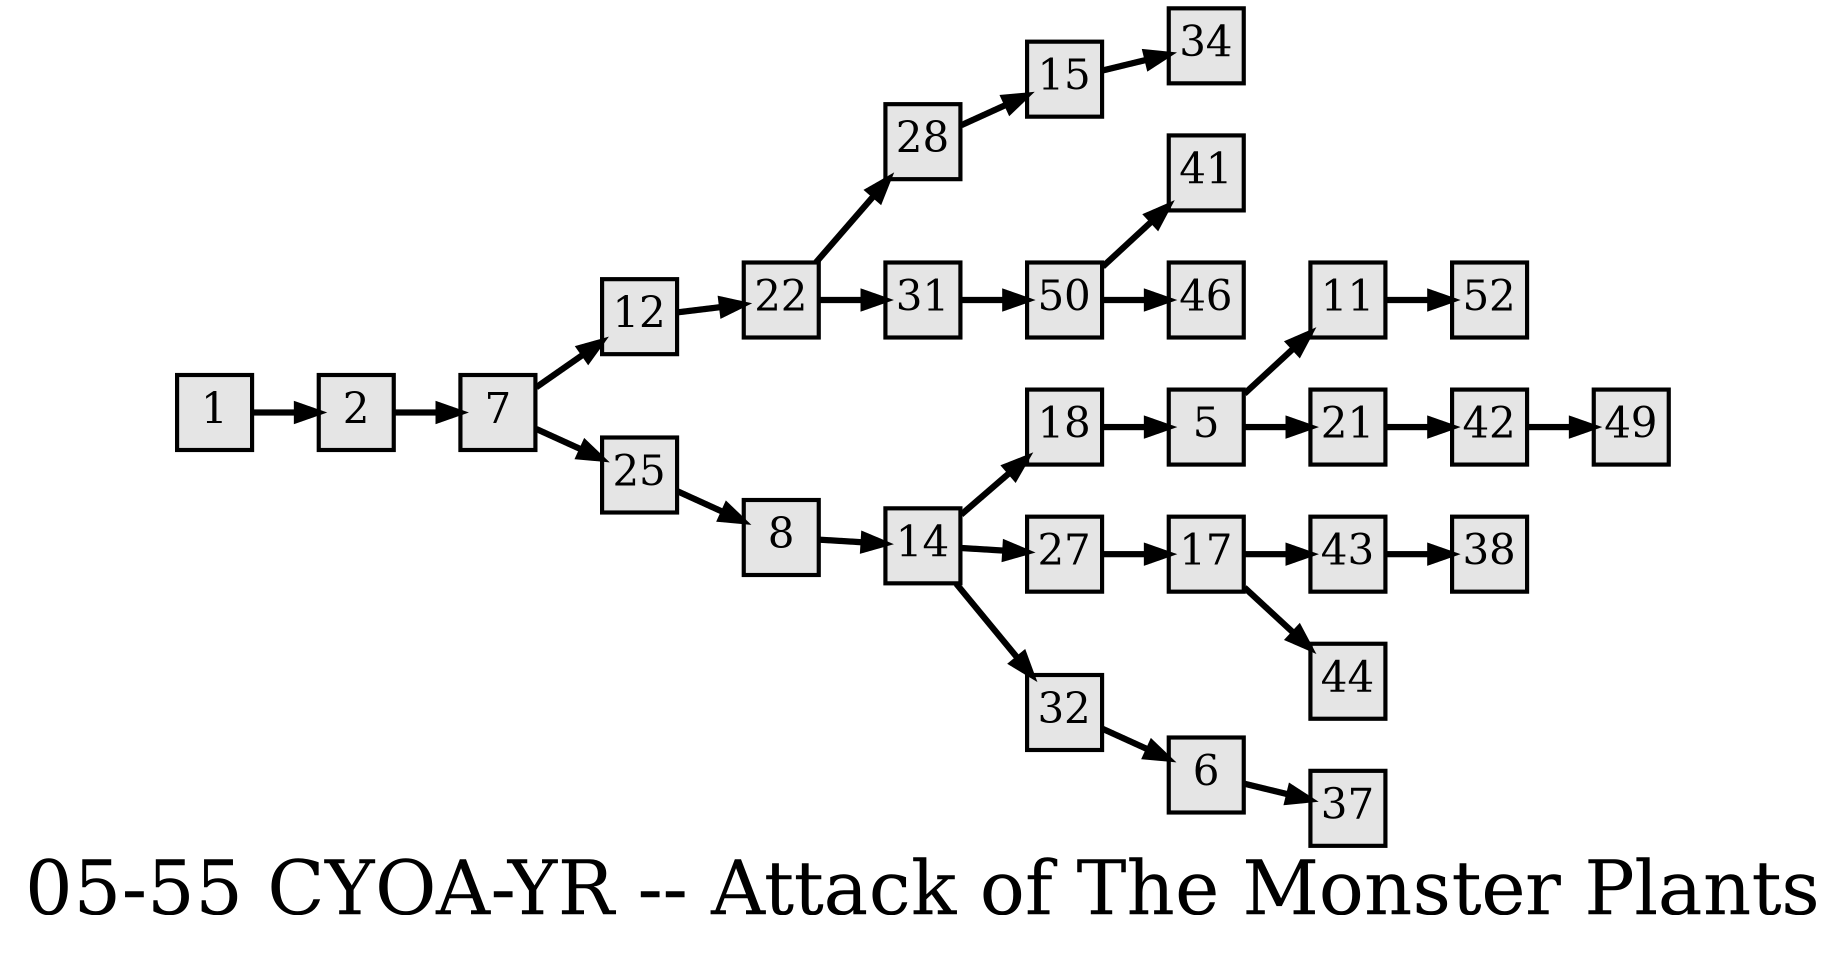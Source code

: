 digraph g{
  graph [ label="05-55 CYOA-YR -- Attack of The Monster Plants" rankdir=LR, ordering=out, fontsize=36, nodesep="0.35", ranksep="0.45"];
  node  [shape=rect, penwidth=2, fontsize=20, style=filled, fillcolor=grey90, margin="0,0", labelfloat=true, regular=true, fixedsize=true];
  edge  [labelfloat=true, penwidth=3, fontsize=12];

  1 -> 2;
  2 -> 7;
  5 -> 11;
  5 -> 21;
  6 -> 37;
  7 -> 12;
  7 -> 25;
  8 -> 14;
  11 -> 52;
  12 -> 22;
  14 -> 18;
  14 -> 27;
  14 -> 32;
  15 -> 34;
  17 -> 43;
  17 -> 44;
  18 -> 5;
  21 -> 42;
  22 -> 28;
  22 -> 31;
  25 -> 8;
  27 -> 17;
  28 -> 15;
  31 -> 50;
  32 -> 6;
  42 -> 49;
  43 -> 38;
  50 -> 41;
  50 -> 46;
}

